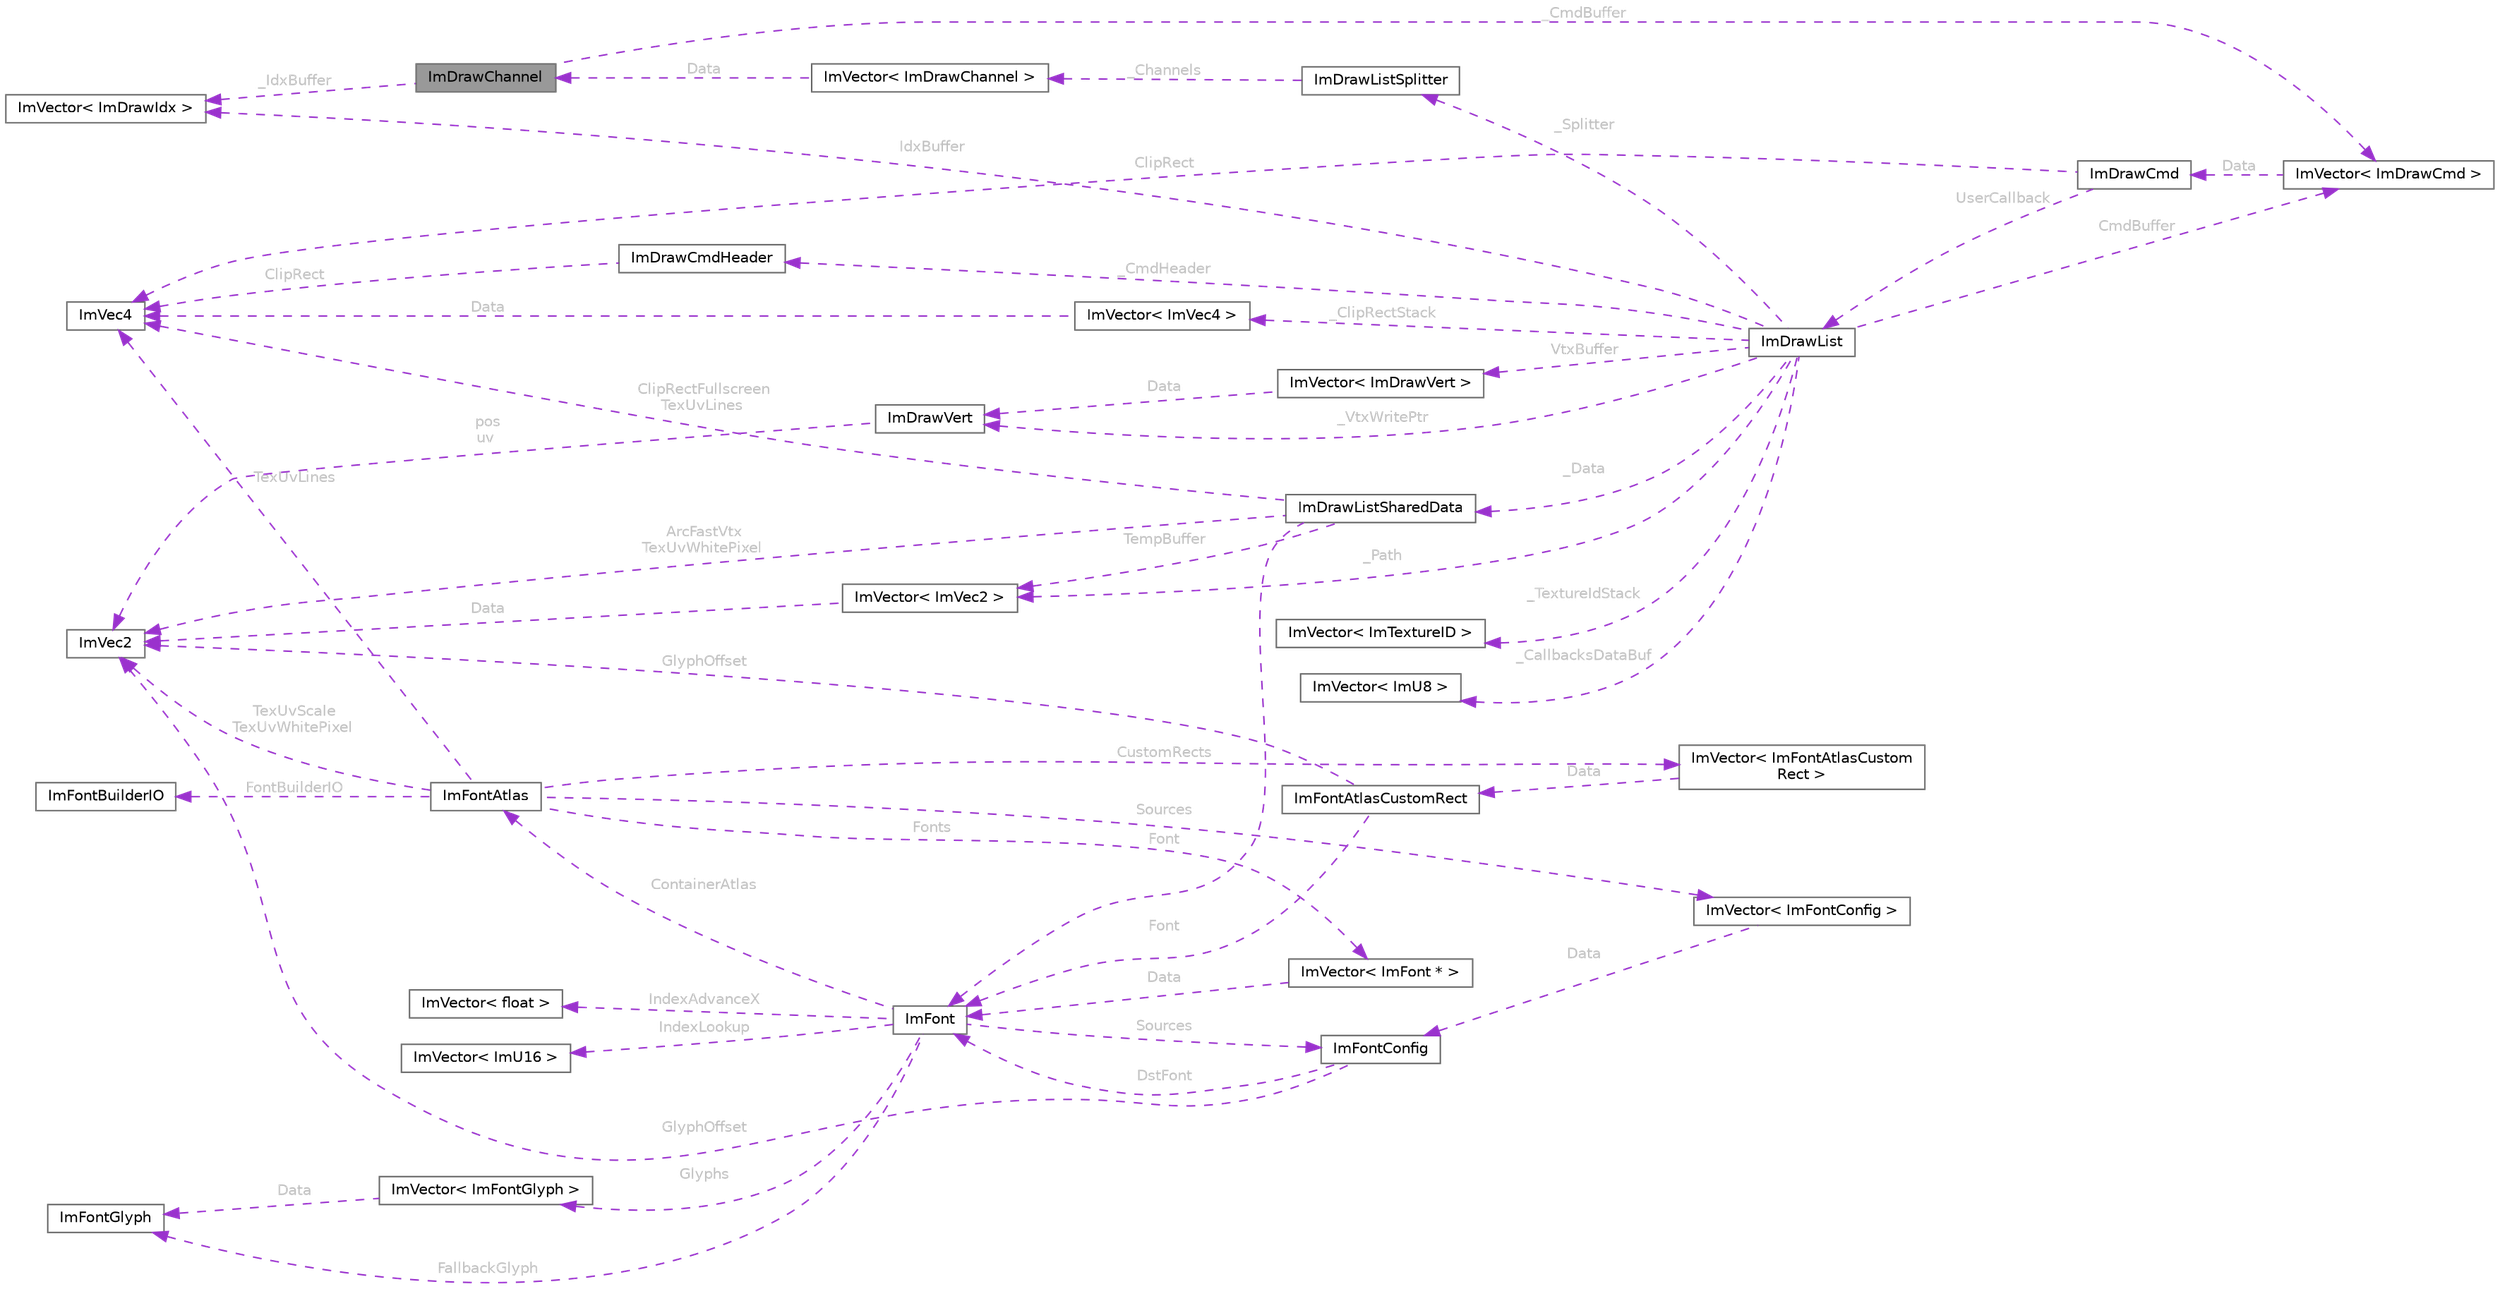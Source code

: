 digraph "ImDrawChannel"
{
 // LATEX_PDF_SIZE
  bgcolor="transparent";
  edge [fontname=Helvetica,fontsize=10,labelfontname=Helvetica,labelfontsize=10];
  node [fontname=Helvetica,fontsize=10,shape=box,height=0.2,width=0.4];
  rankdir="LR";
  Node1 [id="Node000001",label="ImDrawChannel",height=0.2,width=0.4,color="gray40", fillcolor="grey60", style="filled", fontcolor="black",tooltip=" "];
  Node2 -> Node1 [id="edge48_Node000001_Node000002",dir="back",color="darkorchid3",style="dashed",tooltip=" ",label=" _CmdBuffer",fontcolor="grey" ];
  Node2 [id="Node000002",label="ImVector\< ImDrawCmd \>",height=0.2,width=0.4,color="gray40", fillcolor="white", style="filled",URL="$struct_im_vector.html",tooltip=" "];
  Node3 -> Node2 [id="edge49_Node000002_Node000003",dir="back",color="darkorchid3",style="dashed",tooltip=" ",label=" Data",fontcolor="grey" ];
  Node3 [id="Node000003",label="ImDrawCmd",height=0.2,width=0.4,color="gray40", fillcolor="white", style="filled",URL="$struct_im_draw_cmd.html",tooltip=" "];
  Node4 -> Node3 [id="edge50_Node000003_Node000004",dir="back",color="darkorchid3",style="dashed",tooltip=" ",label=" ClipRect",fontcolor="grey" ];
  Node4 [id="Node000004",label="ImVec4",height=0.2,width=0.4,color="gray40", fillcolor="white", style="filled",URL="$struct_im_vec4.html",tooltip=" "];
  Node5 -> Node3 [id="edge51_Node000003_Node000005",dir="back",color="darkorchid3",style="dashed",tooltip=" ",label=" UserCallback",fontcolor="grey" ];
  Node5 [id="Node000005",label="ImDrawList",height=0.2,width=0.4,color="gray40", fillcolor="white", style="filled",URL="$struct_im_draw_list.html",tooltip=" "];
  Node2 -> Node5 [id="edge52_Node000005_Node000002",dir="back",color="darkorchid3",style="dashed",tooltip=" ",label=" CmdBuffer",fontcolor="grey" ];
  Node6 -> Node5 [id="edge53_Node000005_Node000006",dir="back",color="darkorchid3",style="dashed",tooltip=" ",label=" IdxBuffer",fontcolor="grey" ];
  Node6 [id="Node000006",label="ImVector\< ImDrawIdx \>",height=0.2,width=0.4,color="gray40", fillcolor="white", style="filled",URL="$struct_im_vector.html",tooltip=" "];
  Node7 -> Node5 [id="edge54_Node000005_Node000007",dir="back",color="darkorchid3",style="dashed",tooltip=" ",label=" VtxBuffer",fontcolor="grey" ];
  Node7 [id="Node000007",label="ImVector\< ImDrawVert \>",height=0.2,width=0.4,color="gray40", fillcolor="white", style="filled",URL="$struct_im_vector.html",tooltip=" "];
  Node8 -> Node7 [id="edge55_Node000007_Node000008",dir="back",color="darkorchid3",style="dashed",tooltip=" ",label=" Data",fontcolor="grey" ];
  Node8 [id="Node000008",label="ImDrawVert",height=0.2,width=0.4,color="gray40", fillcolor="white", style="filled",URL="$struct_im_draw_vert.html",tooltip=" "];
  Node9 -> Node8 [id="edge56_Node000008_Node000009",dir="back",color="darkorchid3",style="dashed",tooltip=" ",label=" pos\nuv",fontcolor="grey" ];
  Node9 [id="Node000009",label="ImVec2",height=0.2,width=0.4,color="gray40", fillcolor="white", style="filled",URL="$struct_im_vec2.html",tooltip=" "];
  Node10 -> Node5 [id="edge57_Node000005_Node000010",dir="back",color="darkorchid3",style="dashed",tooltip=" ",label=" _Data",fontcolor="grey" ];
  Node10 [id="Node000010",label="ImDrawListSharedData",height=0.2,width=0.4,color="gray40", fillcolor="white", style="filled",URL="$struct_im_draw_list_shared_data.html",tooltip=" "];
  Node9 -> Node10 [id="edge58_Node000010_Node000009",dir="back",color="darkorchid3",style="dashed",tooltip=" ",label=" ArcFastVtx\nTexUvWhitePixel",fontcolor="grey" ];
  Node4 -> Node10 [id="edge59_Node000010_Node000004",dir="back",color="darkorchid3",style="dashed",tooltip=" ",label=" ClipRectFullscreen\nTexUvLines",fontcolor="grey" ];
  Node11 -> Node10 [id="edge60_Node000010_Node000011",dir="back",color="darkorchid3",style="dashed",tooltip=" ",label=" Font",fontcolor="grey" ];
  Node11 [id="Node000011",label="ImFont",height=0.2,width=0.4,color="gray40", fillcolor="white", style="filled",URL="$struct_im_font.html",tooltip=" "];
  Node12 -> Node11 [id="edge61_Node000011_Node000012",dir="back",color="darkorchid3",style="dashed",tooltip=" ",label=" IndexAdvanceX",fontcolor="grey" ];
  Node12 [id="Node000012",label="ImVector\< float \>",height=0.2,width=0.4,color="gray40", fillcolor="white", style="filled",URL="$struct_im_vector.html",tooltip=" "];
  Node13 -> Node11 [id="edge62_Node000011_Node000013",dir="back",color="darkorchid3",style="dashed",tooltip=" ",label=" IndexLookup",fontcolor="grey" ];
  Node13 [id="Node000013",label="ImVector\< ImU16 \>",height=0.2,width=0.4,color="gray40", fillcolor="white", style="filled",URL="$struct_im_vector.html",tooltip=" "];
  Node14 -> Node11 [id="edge63_Node000011_Node000014",dir="back",color="darkorchid3",style="dashed",tooltip=" ",label=" Glyphs",fontcolor="grey" ];
  Node14 [id="Node000014",label="ImVector\< ImFontGlyph \>",height=0.2,width=0.4,color="gray40", fillcolor="white", style="filled",URL="$struct_im_vector.html",tooltip=" "];
  Node15 -> Node14 [id="edge64_Node000014_Node000015",dir="back",color="darkorchid3",style="dashed",tooltip=" ",label=" Data",fontcolor="grey" ];
  Node15 [id="Node000015",label="ImFontGlyph",height=0.2,width=0.4,color="gray40", fillcolor="white", style="filled",URL="$struct_im_font_glyph.html",tooltip=" "];
  Node15 -> Node11 [id="edge65_Node000011_Node000015",dir="back",color="darkorchid3",style="dashed",tooltip=" ",label=" FallbackGlyph",fontcolor="grey" ];
  Node16 -> Node11 [id="edge66_Node000011_Node000016",dir="back",color="darkorchid3",style="dashed",tooltip=" ",label=" ContainerAtlas",fontcolor="grey" ];
  Node16 [id="Node000016",label="ImFontAtlas",height=0.2,width=0.4,color="gray40", fillcolor="white", style="filled",URL="$struct_im_font_atlas.html",tooltip=" "];
  Node9 -> Node16 [id="edge67_Node000016_Node000009",dir="back",color="darkorchid3",style="dashed",tooltip=" ",label=" TexUvScale\nTexUvWhitePixel",fontcolor="grey" ];
  Node17 -> Node16 [id="edge68_Node000016_Node000017",dir="back",color="darkorchid3",style="dashed",tooltip=" ",label=" Fonts",fontcolor="grey" ];
  Node17 [id="Node000017",label="ImVector\< ImFont * \>",height=0.2,width=0.4,color="gray40", fillcolor="white", style="filled",URL="$struct_im_vector.html",tooltip=" "];
  Node11 -> Node17 [id="edge69_Node000017_Node000011",dir="back",color="darkorchid3",style="dashed",tooltip=" ",label=" Data",fontcolor="grey" ];
  Node18 -> Node16 [id="edge70_Node000016_Node000018",dir="back",color="darkorchid3",style="dashed",tooltip=" ",label=" CustomRects",fontcolor="grey" ];
  Node18 [id="Node000018",label="ImVector\< ImFontAtlasCustom\lRect \>",height=0.2,width=0.4,color="gray40", fillcolor="white", style="filled",URL="$struct_im_vector.html",tooltip=" "];
  Node19 -> Node18 [id="edge71_Node000018_Node000019",dir="back",color="darkorchid3",style="dashed",tooltip=" ",label=" Data",fontcolor="grey" ];
  Node19 [id="Node000019",label="ImFontAtlasCustomRect",height=0.2,width=0.4,color="gray40", fillcolor="white", style="filled",URL="$struct_im_font_atlas_custom_rect.html",tooltip=" "];
  Node9 -> Node19 [id="edge72_Node000019_Node000009",dir="back",color="darkorchid3",style="dashed",tooltip=" ",label=" GlyphOffset",fontcolor="grey" ];
  Node11 -> Node19 [id="edge73_Node000019_Node000011",dir="back",color="darkorchid3",style="dashed",tooltip=" ",label=" Font",fontcolor="grey" ];
  Node20 -> Node16 [id="edge74_Node000016_Node000020",dir="back",color="darkorchid3",style="dashed",tooltip=" ",label=" Sources",fontcolor="grey" ];
  Node20 [id="Node000020",label="ImVector\< ImFontConfig \>",height=0.2,width=0.4,color="gray40", fillcolor="white", style="filled",URL="$struct_im_vector.html",tooltip=" "];
  Node21 -> Node20 [id="edge75_Node000020_Node000021",dir="back",color="darkorchid3",style="dashed",tooltip=" ",label=" Data",fontcolor="grey" ];
  Node21 [id="Node000021",label="ImFontConfig",height=0.2,width=0.4,color="gray40", fillcolor="white", style="filled",URL="$struct_im_font_config.html",tooltip=" "];
  Node9 -> Node21 [id="edge76_Node000021_Node000009",dir="back",color="darkorchid3",style="dashed",tooltip=" ",label=" GlyphOffset",fontcolor="grey" ];
  Node11 -> Node21 [id="edge77_Node000021_Node000011",dir="back",color="darkorchid3",style="dashed",tooltip=" ",label=" DstFont",fontcolor="grey" ];
  Node4 -> Node16 [id="edge78_Node000016_Node000004",dir="back",color="darkorchid3",style="dashed",tooltip=" ",label=" TexUvLines",fontcolor="grey" ];
  Node22 -> Node16 [id="edge79_Node000016_Node000022",dir="back",color="darkorchid3",style="dashed",tooltip=" ",label=" FontBuilderIO",fontcolor="grey" ];
  Node22 [id="Node000022",label="ImFontBuilderIO",height=0.2,width=0.4,color="gray40", fillcolor="white", style="filled",URL="$struct_im_font_builder_i_o.html",tooltip=" "];
  Node21 -> Node11 [id="edge80_Node000011_Node000021",dir="back",color="darkorchid3",style="dashed",tooltip=" ",label=" Sources",fontcolor="grey" ];
  Node23 -> Node10 [id="edge81_Node000010_Node000023",dir="back",color="darkorchid3",style="dashed",tooltip=" ",label=" TempBuffer",fontcolor="grey" ];
  Node23 [id="Node000023",label="ImVector\< ImVec2 \>",height=0.2,width=0.4,color="gray40", fillcolor="white", style="filled",URL="$struct_im_vector.html",tooltip=" "];
  Node9 -> Node23 [id="edge82_Node000023_Node000009",dir="back",color="darkorchid3",style="dashed",tooltip=" ",label=" Data",fontcolor="grey" ];
  Node8 -> Node5 [id="edge83_Node000005_Node000008",dir="back",color="darkorchid3",style="dashed",tooltip=" ",label=" _VtxWritePtr",fontcolor="grey" ];
  Node23 -> Node5 [id="edge84_Node000005_Node000023",dir="back",color="darkorchid3",style="dashed",tooltip=" ",label=" _Path",fontcolor="grey" ];
  Node24 -> Node5 [id="edge85_Node000005_Node000024",dir="back",color="darkorchid3",style="dashed",tooltip=" ",label=" _CmdHeader",fontcolor="grey" ];
  Node24 [id="Node000024",label="ImDrawCmdHeader",height=0.2,width=0.4,color="gray40", fillcolor="white", style="filled",URL="$struct_im_draw_cmd_header.html",tooltip=" "];
  Node4 -> Node24 [id="edge86_Node000024_Node000004",dir="back",color="darkorchid3",style="dashed",tooltip=" ",label=" ClipRect",fontcolor="grey" ];
  Node25 -> Node5 [id="edge87_Node000005_Node000025",dir="back",color="darkorchid3",style="dashed",tooltip=" ",label=" _Splitter",fontcolor="grey" ];
  Node25 [id="Node000025",label="ImDrawListSplitter",height=0.2,width=0.4,color="gray40", fillcolor="white", style="filled",URL="$struct_im_draw_list_splitter.html",tooltip=" "];
  Node26 -> Node25 [id="edge88_Node000025_Node000026",dir="back",color="darkorchid3",style="dashed",tooltip=" ",label=" _Channels",fontcolor="grey" ];
  Node26 [id="Node000026",label="ImVector\< ImDrawChannel \>",height=0.2,width=0.4,color="gray40", fillcolor="white", style="filled",URL="$struct_im_vector.html",tooltip=" "];
  Node1 -> Node26 [id="edge89_Node000026_Node000001",dir="back",color="darkorchid3",style="dashed",tooltip=" ",label=" Data",fontcolor="grey" ];
  Node27 -> Node5 [id="edge90_Node000005_Node000027",dir="back",color="darkorchid3",style="dashed",tooltip=" ",label=" _ClipRectStack",fontcolor="grey" ];
  Node27 [id="Node000027",label="ImVector\< ImVec4 \>",height=0.2,width=0.4,color="gray40", fillcolor="white", style="filled",URL="$struct_im_vector.html",tooltip=" "];
  Node4 -> Node27 [id="edge91_Node000027_Node000004",dir="back",color="darkorchid3",style="dashed",tooltip=" ",label=" Data",fontcolor="grey" ];
  Node28 -> Node5 [id="edge92_Node000005_Node000028",dir="back",color="darkorchid3",style="dashed",tooltip=" ",label=" _TextureIdStack",fontcolor="grey" ];
  Node28 [id="Node000028",label="ImVector\< ImTextureID \>",height=0.2,width=0.4,color="gray40", fillcolor="white", style="filled",URL="$struct_im_vector.html",tooltip=" "];
  Node29 -> Node5 [id="edge93_Node000005_Node000029",dir="back",color="darkorchid3",style="dashed",tooltip=" ",label=" _CallbacksDataBuf",fontcolor="grey" ];
  Node29 [id="Node000029",label="ImVector\< ImU8 \>",height=0.2,width=0.4,color="gray40", fillcolor="white", style="filled",URL="$struct_im_vector.html",tooltip=" "];
  Node6 -> Node1 [id="edge94_Node000001_Node000006",dir="back",color="darkorchid3",style="dashed",tooltip=" ",label=" _IdxBuffer",fontcolor="grey" ];
}
